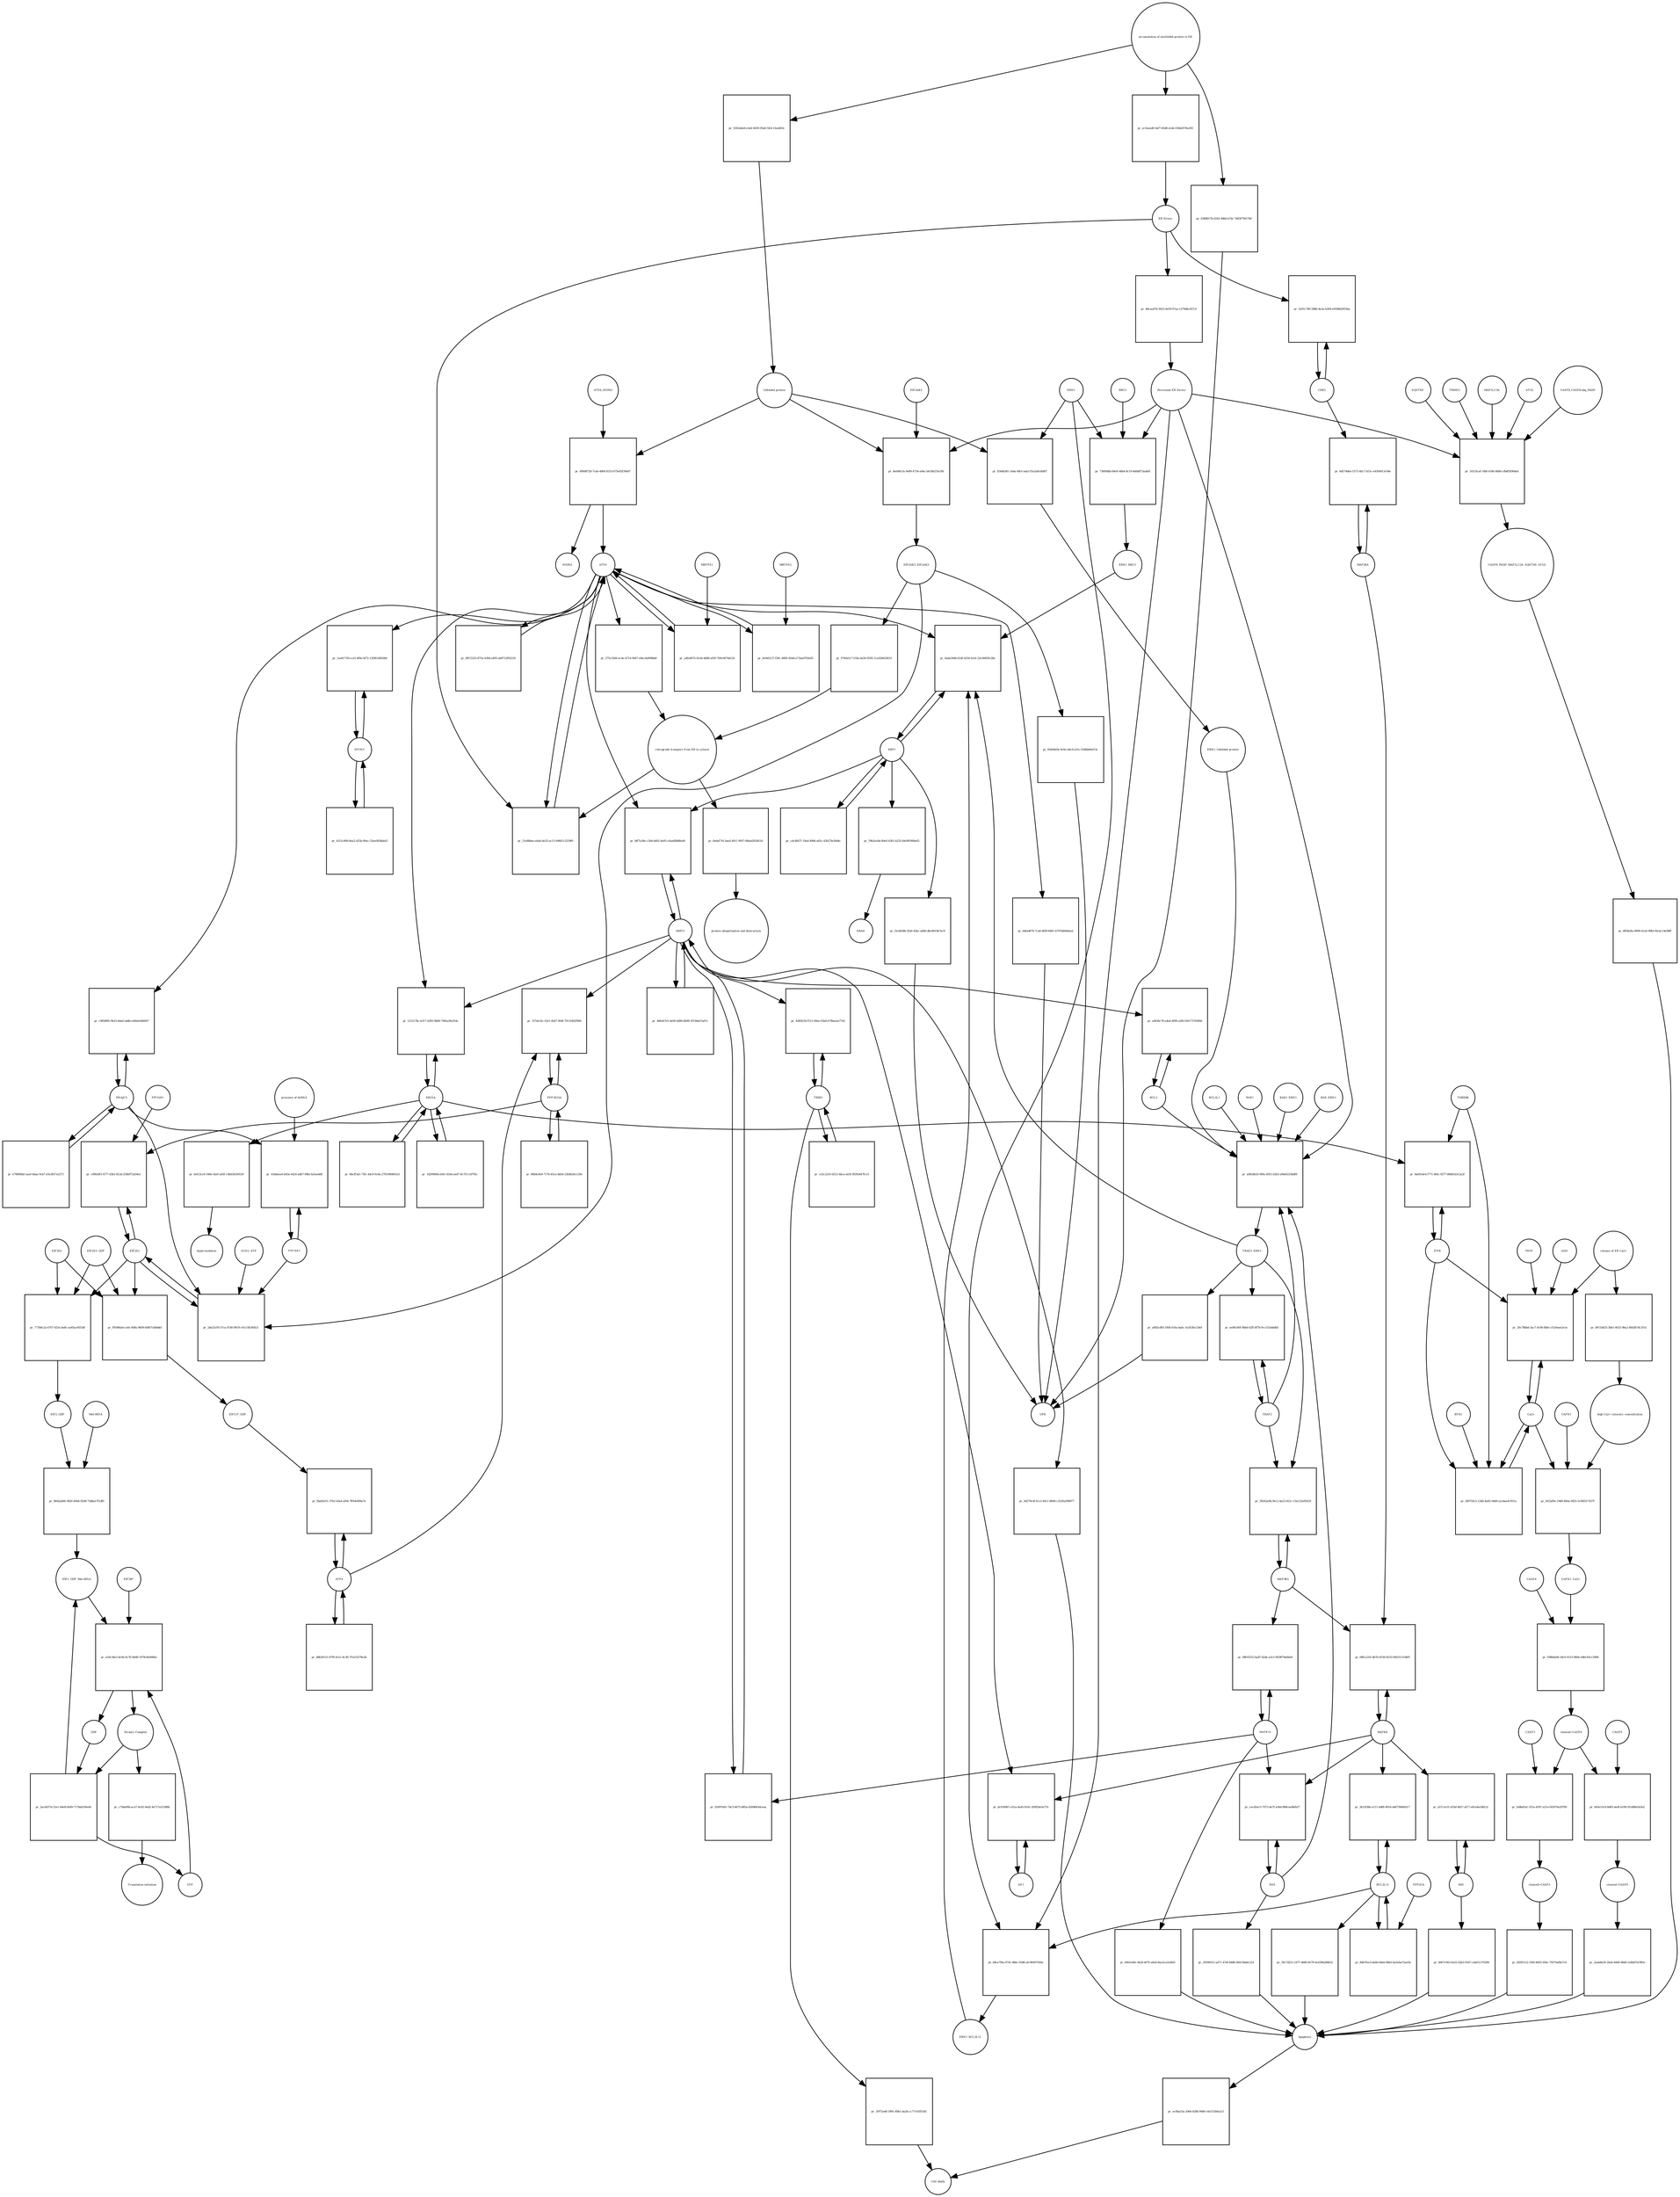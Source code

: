 strict digraph  {
ATF6_HSPA5 [annotation="", bipartite=0, cls=complex, fontsize=4, label=ATF6_HSPA5, shape=circle];
"pr_490d8728-7cda-4800-8333-675e82f304d7" [annotation="", bipartite=1, cls=process, fontsize=4, label="pr_490d8728-7cda-4800-8333-675e82f304d7", shape=square];
ATF6 [annotation="urn_miriam_hgnc.symbol_ATF6", bipartite=0, cls=macromolecule, fontsize=4, label=ATF6, shape=circle];
HSPA5 [annotation="urn_miriam_hgnc.symbol_HSPA5", bipartite=0, cls=macromolecule, fontsize=4, label=HSPA5, shape=circle];
"Unfolded protein" [annotation="", bipartite=0, cls=macromolecule, fontsize=4, label="Unfolded protein", shape=circle];
ERN1 [annotation="urn_miriam_hgnc.symbol_ERN1", bipartite=0, cls=macromolecule, fontsize=4, label=ERN1, shape=circle];
"pr_834db381-1bda-48cf-ada3-f5a2a8cbfd87" [annotation="", bipartite=1, cls=process, fontsize=4, label="pr_834db381-1bda-48cf-ada3-f5a2a8cbfd87", shape=square];
"ERN1_Unfolded protein" [annotation="", bipartite=0, cls=complex, fontsize=4, label="ERN1_Unfolded protein", shape=circle];
EIF2AK3_EIF2AK3 [annotation="", bipartite=0, cls=complex, fontsize=4, label=EIF2AK3_EIF2AK3, shape=circle];
"pr_9749a5c7-f16a-4a56-9595-1ca928d33633" [annotation="", bipartite=1, cls=process, fontsize=4, label="pr_9749a5c7-f16a-4a56-9595-1ca928d33633", shape=square];
"retrograde transport from ER to cytosol" [annotation="", bipartite=0, cls=phenotype, fontsize=4, label="retrograde transport from ER to cytosol", shape=circle];
"pr_273c5266-ac4e-4714-9447-e6ec4a908bb0" [annotation="", bipartite=1, cls=process, fontsize=4, label="pr_273c5266-ac4e-4714-9447-e6ec4a908bb0", shape=square];
"pr_6e6ef741-baaf-4911-9f47-04bad303b516" [annotation="", bipartite=1, cls=process, fontsize=4, label="pr_6e6ef741-baaf-4911-9f47-04bad303b516", shape=square];
"protein ubiquitination and destruction" [annotation="", bipartite=0, cls=phenotype, fontsize=4, label="protein ubiquitination and destruction", shape=circle];
"pr_a0b5db33-69fa-4501-b5b3-a94e6233bdf8" [annotation="", bipartite=1, cls=process, fontsize=4, label="pr_a0b5db33-69fa-4501-b5b3-a94e6233bdf8", shape=square];
TRAF2_ERN1 [annotation="", bipartite=0, cls=complex, fontsize=4, label=TRAF2_ERN1, shape=circle];
BAK1_ERN1 [annotation="", bipartite=0, cls=complex, fontsize=4, label=BAK1_ERN1, shape=circle];
BAX_ERN1 [annotation="", bipartite=0, cls=complex, fontsize=4, label=BAX_ERN1, shape=circle];
BCL2 [annotation="urn_miriam_hgnc.symbol_BCL2", bipartite=0, cls="nucleic acid feature", fontsize=4, label=BCL2, shape=circle];
BCL2L1 [annotation="urn_miriam_hgnc.symbol_BCL2L1", bipartite=0, cls=macromolecule, fontsize=4, label=BCL2L1, shape=circle];
"Persistant ER Stress" [annotation="", bipartite=0, cls=phenotype, fontsize=4, label="Persistant ER Stress", shape=circle];
BAX [annotation="urn_miriam_hgnc.symbol_BAX", bipartite=0, cls=macromolecule, fontsize=4, label=BAX, shape=circle];
BAK1 [annotation="urn_miriam_hgnc.symbol_BAK1", bipartite=0, cls=macromolecule, fontsize=4, label=BAK1, shape=circle];
TRAF2 [annotation="urn_miriam_hgnc.symbol_TRAF2", bipartite=0, cls=macromolecule, fontsize=4, label=TRAF2, shape=circle];
XBP1 [annotation="urn_miriam_hgnc.symbol_XBP1", bipartite=0, cls=macromolecule, fontsize=4, label=XBP1, shape=circle];
"pr_0ada344b-41df-4254-b1ef-22e36659c28e" [annotation="", bipartite=1, cls=process, fontsize=4, label="pr_0ada344b-41df-4254-b1ef-22e36659c28e", shape=square];
ERN1_BBC3 [annotation="", bipartite=0, cls=complex, fontsize=4, label=ERN1_BBC3, shape=circle];
ERN1_BCL2L11 [annotation="", bipartite=0, cls=complex, fontsize=4, label=ERN1_BCL2L11, shape=circle];
"pr_cdc4bf37-19ad-4984-a65c-43b27bcf6d4c" [annotation="", bipartite=1, cls=process, fontsize=4, label="pr_cdc4bf37-19ad-4984-a65c-43b27bcf6d4c", shape=square];
"pr_59b2ecbb-90e0-4301-b235-fde99596be65" [annotation="", bipartite=1, cls=process, fontsize=4, label="pr_59b2ecbb-90e0-4301-b235-fde99596be65", shape=square];
ERAD [annotation="", bipartite=0, cls=phenotype, fontsize=4, label=ERAD, shape=circle];
"pr_f2c6b58b-3fa6-42bc-a6b0-dbc8619b7ac9" [annotation="", bipartite=1, cls=process, fontsize=4, label="pr_f2c6b58b-3fa6-42bc-a6b0-dbc8619b7ac9", shape=square];
UPR [annotation="", bipartite=0, cls=phenotype, fontsize=4, label=UPR, shape=circle];
"pr_ee86140f-9bbd-42ff-8f7b-9cc1f2ebbdb5" [annotation="", bipartite=1, cls=process, fontsize=4, label="pr_ee86140f-9bbd-42ff-8f7b-9cc1f2ebbdb5", shape=square];
MAPK8 [annotation="urn_miriam_hgnc.symbol_MAPK8", bipartite=0, cls=macromolecule, fontsize=4, label=MAPK8, shape=circle];
"pr_68fca316-db7b-4558-8235-f04251310bf9" [annotation="", bipartite=1, cls=process, fontsize=4, label="pr_68fca316-db7b-4558-8235-f04251310bf9", shape=square];
MAP3K4 [annotation="urn_miriam_hgnc.symbol_MAP3K4", bipartite=0, cls=macromolecule, fontsize=4, label=MAP3K4, shape=circle];
MAP3K5 [annotation="urn_miriam_hgnc.symbol_MAP3K5", bipartite=0, cls=macromolecule, fontsize=4, label=MAP3K5, shape=circle];
MAPK14 [annotation="urn_miriam_hgnc.symbol_MAPK14", bipartite=0, cls=macromolecule, fontsize=4, label=MAPK14, shape=circle];
"pr_0801f252-bad7-42de-a3c5-f829f79a6be8" [annotation="", bipartite=1, cls=process, fontsize=4, label="pr_0801f252-bad7-42de-a3c5-f829f79a6be8", shape=square];
"pr_4061e4fe-362d-4070-a6eb-8aa3ca3cbfd3" [annotation="", bipartite=1, cls=process, fontsize=4, label="pr_4061e4fe-362d-4070-a6eb-8aa3ca3cbfd3", shape=square];
Apoptosis [annotation="", bipartite=0, cls=phenotype, fontsize=4, label=Apoptosis, shape=circle];
DDIT3 [annotation="urn_miriam_hgnc.symbol_DDIT3", bipartite=0, cls=macromolecule, fontsize=4, label=DDIT3, shape=circle];
"pr_020976d1-7dc3-4675-865a-d269843dceaa" [annotation="", bipartite=1, cls=process, fontsize=4, label="pr_020976d1-7dc3-4675-865a-d269843dceaa", shape=square];
"pr_9d279c4f-fcc3-4411-8b06-c3230a398977" [annotation="", bipartite=1, cls=process, fontsize=4, label="pr_9d279c4f-fcc3-4411-8b06-c3230a398977", shape=square];
"pr_a9630c7b-a4eb-4f90-a2f6-f5617376569d" [annotation="", bipartite=1, cls=process, fontsize=4, label="pr_a9630c7b-a4eb-4f90-a2f6-f5617376569d", shape=square];
"pr_21e88bee-ebab-4e35-ac15-b96b7c3259f0" [annotation="", bipartite=1, cls=process, fontsize=4, label="pr_21e88bee-ebab-4e35-ac15-b96b7c3259f0", shape=square];
"ER Stress" [annotation="", bipartite=0, cls=phenotype, fontsize=4, label="ER Stress", shape=circle];
"pr_a4fa407e-0ceb-4d88-a05f-709c0874d120" [annotation="", bipartite=1, cls=process, fontsize=4, label="pr_a4fa407e-0ceb-4d88-a05f-709c0874d120", shape=square];
MBTPS1 [annotation="urn_miriam_hgnc.symbol_MBTPS1", bipartite=0, cls=macromolecule, fontsize=4, label=MBTPS1, shape=circle];
"pr_4e9d3127-f39c-4885-85dd-a71bad783e05" [annotation="", bipartite=1, cls=process, fontsize=4, label="pr_4e9d3127-f39c-4885-85dd-a71bad783e05", shape=square];
MBTPS2 [annotation="urn_miriam_hgnc.symbol_MBTPS2", bipartite=0, cls=macromolecule, fontsize=4, label=MBTPS2, shape=circle];
"pr_6ff15325-875a-430d-a495-ab9712f92218" [annotation="", bipartite=1, cls=process, fontsize=4, label="pr_6ff15325-875a-430d-a495-ab9712f92218", shape=square];
"pr_466447e5-4e90-4d96-8b99-1f536eb7ad7e" [annotation="", bipartite=1, cls=process, fontsize=4, label="pr_466447e5-4e90-4d96-8b99-1f536eb7ad7e", shape=square];
"pr_bff7a38e-c29d-4d02-be95-c6aa688d8a46" [annotation="", bipartite=1, cls=process, fontsize=4, label="pr_bff7a38e-c29d-4d02-be95-c6aa688d8a46", shape=square];
EIF2S1 [annotation="urn_miriam_hgnc.symbol_EIF2S1", bipartite=0, cls=macromolecule, fontsize=4, label=EIF2S1, shape=circle];
"pr_2da32cf9-37ca-47d0-9619-c61c58240421" [annotation="", bipartite=1, cls=process, fontsize=4, label="pr_2da32cf9-37ca-47d0-9619-c61c58240421", shape=square];
GCN2_ATP [annotation="", bipartite=0, cls=complex, fontsize=4, label=GCN2_ATP, shape=circle];
EIF2AK2 [annotation="urn_miriam_hgnc.symbol_EIF2AK2", bipartite=0, cls=macromolecule, fontsize=4, label=EIF2AK2, shape=circle];
DNAJC3 [annotation="urn_miriam_hgnc.symbol_DNAJC3", bipartite=0, cls=macromolecule, fontsize=4, label=DNAJC3, shape=circle];
EIF2S2 [annotation="urn_miriam_hgnc.symbol_EIF2S2", bipartite=0, cls=macromolecule, fontsize=4, label=EIF2S2, shape=circle];
"pr_7739dc2a-6707-425e-be8c-ae85acf655df" [annotation="", bipartite=1, cls=process, fontsize=4, label="pr_7739dc2a-6707-425e-be8c-ae85acf655df", shape=square];
EIF2S3_GDP [annotation="", bipartite=0, cls=complex, fontsize=4, label=EIF2S3_GDP, shape=circle];
EIF2_GDP [annotation="", bipartite=0, cls=complex, fontsize=4, label=EIF2_GDP, shape=circle];
"EIF2_GDP_Met-tRNA" [annotation="", bipartite=0, cls=complex, fontsize=4, label="EIF2_GDP_Met-tRNA", shape=circle];
"pr_a50c58e3-bc6b-4c76-b0d8-1979c8e906b2" [annotation="", bipartite=1, cls=process, fontsize=4, label="pr_a50c58e3-bc6b-4c76-b0d8-1979c8e906b2", shape=square];
"Ternary Complex" [annotation="", bipartite=0, cls=complex, fontsize=4, label="Ternary Complex", shape=circle];
"EIF2B*" [annotation="", bipartite=0, cls=complex, fontsize=4, label="EIF2B*", shape=circle];
GTP [annotation="urn_miriam_obo.chebi_CHEBI%3A57600", bipartite=0, cls="simple chemical", fontsize=4, label=GTP, shape=circle];
GDP [annotation="urn_miriam_obo.chebi_CHEBI%3A65180", bipartite=0, cls="simple chemical", fontsize=4, label=GDP, shape=circle];
"pr_2ac4437d-21e1-44e8-9a99-717bab1f6e44" [annotation="", bipartite=1, cls=process, fontsize=4, label="pr_2ac4437d-21e1-44e8-9a99-717bab1f6e44", shape=square];
ATF4 [annotation="urn_miriam_hgnc.symbol_ATF4", bipartite=0, cls=macromolecule, fontsize=4, label=ATF4, shape=circle];
"pr_fba82e51-37b3-43a4-af04-7ff44ef69a7e" [annotation="", bipartite=1, cls=process, fontsize=4, label="pr_fba82e51-37b3-43a4-af04-7ff44ef69a7e", shape=square];
"EIF2-P_GDP" [annotation="", bipartite=0, cls=complex, fontsize=4, label="EIF2-P_GDP", shape=circle];
"pr_48b30131-67f9-41a1-8c3b-7f1a53278e2b" [annotation="", bipartite=1, cls=process, fontsize=4, label="pr_48b30131-67f9-41a1-8c3b-7f1a53278e2b", shape=square];
PPP1R15A [annotation="urn_miriam_hgnc.symbol_PPP1R15A", bipartite=0, cls=macromolecule, fontsize=4, label=PPP1R15A, shape=circle];
"pr_157de32c-f2e1-45d7-904f-7911f402f906" [annotation="", bipartite=1, cls=process, fontsize=4, label="pr_157de32c-f2e1-45d7-904f-7911f402f906", shape=square];
"pr_89b4c8e9-717b-45ca-bb56-23b0b26c129e" [annotation="", bipartite=1, cls=process, fontsize=4, label="pr_89b4c8e9-717b-45ca-bb56-23b0b26c129e", shape=square];
"pr_c70daf6b-aca7-4cd5-9ed2-4a717a51388b" [annotation="", bipartite=1, cls=process, fontsize=4, label="pr_c70daf6b-aca7-4cd5-9ed2-4a717a51388b", shape=square];
"Translation initiation" [annotation="", bipartite=0, cls=phenotype, fontsize=4, label="Translation initiation", shape=circle];
"pr_39262a9b-9ec2-4a23-821c-13a123a95418" [annotation="", bipartite=1, cls=process, fontsize=4, label="pr_39262a9b-9ec2-4a23-821c-13a123a95418", shape=square];
ERO1A [annotation="urn_miriam_hgnc.symbol_ERO1A", bipartite=0, cls=macromolecule, fontsize=4, label=ERO1A, shape=circle];
"pr_121217bc-b317-4395-9b69-79f4a39e254c" [annotation="", bipartite=1, cls=process, fontsize=4, label="pr_121217bc-b317-4395-9b69-79f4a39e254c", shape=square];
"pr_1d209668-e641-41b4-aed7-8c7f1c1d795c" [annotation="", bipartite=1, cls=process, fontsize=4, label="pr_1d209668-e641-41b4-aed7-8c7f1c1d795c", shape=square];
"pr_c09fa9f3-f577-43b3-812d-256b972d34e1" [annotation="", bipartite=1, cls=process, fontsize=4, label="pr_c09fa9f3-f577-43b3-812d-256b972d34e1", shape=square];
EIF2AK1 [annotation="urn_miriam_hgnc.symbol_EIF2AK1", bipartite=0, cls=macromolecule, fontsize=4, label=EIF2AK1, shape=circle];
"pr_cecd2ec5-7073-4a7f-a36d-886cae4bfb37" [annotation="", bipartite=1, cls=process, fontsize=4, label="pr_cecd2ec5-7073-4a7f-a36d-886cae4bfb37", shape=square];
"pr_29398312-ad71-47df-8488-04415bbbc21d" [annotation="", bipartite=1, cls=process, fontsize=4, label="pr_29398312-ad71-47df-8488-04415bbbc21d", shape=square];
"Ca2+" [annotation="urn_miriam_obo.chebi_CHEBI%3A29108", bipartite=0, cls="simple chemical", fontsize=4, label="Ca2+", shape=circle];
"pr_20c78bbd-3ac7-4106-8bfe-cf1a9aee2e1e" [annotation="", bipartite=1, cls=process, fontsize=4, label="pr_20c78bbd-3ac7-4106-8bfe-cf1a9aee2e1e", shape=square];
"release of ER Ca2+" [annotation="", bipartite=0, cls=phenotype, fontsize=4, label="release of ER Ca2+", shape=circle];
ITPR [annotation="urn_miriam_hgnc.symbol_ITPR1|urn_miriam_hgnc.symbol_ITPR2|urn_miriam_hgnc.symbol_ITPR3", bipartite=0, cls=macromolecule, fontsize=4, label=ITPR, shape=circle];
MAM [annotation="", bipartite=0, cls=phenotype, fontsize=4, label=MAM, shape=circle];
s619 [annotation="", bipartite=0, cls=complex, fontsize=4, label=s619, shape=circle];
"pr_6d574deb-5372-4b17-b53c-e4504913c04e" [annotation="", bipartite=1, cls=process, fontsize=4, label="pr_6d574deb-5372-4b17-b53c-e4504913c04e", shape=square];
CDK5 [annotation="urn_miriam_hgnc.symbol_CDK5", bipartite=0, cls=macromolecule, fontsize=4, label=CDK5, shape=circle];
"pr_3e91c780-5886-4a3e-b304-e0598d2955ba" [annotation="", bipartite=1, cls="uncertain process", fontsize=4, label="pr_3e91c780-5886-4a3e-b304-e0598d2955ba", shape=square];
"pr_ec0ba33a-2064-428b-9480-c6e515b0e2c5" [annotation="", bipartite=1, cls=process, fontsize=4, label="pr_ec0ba33a-2064-428b-9480-c6e515b0e2c5", shape=square];
"Cell death" [annotation="", bipartite=0, cls=phenotype, fontsize=4, label="Cell death", shape=circle];
"pr_fd9759c2-124b-4a82-94d9-a1a4ae4c951a" [annotation="", bipartite=1, cls=process, fontsize=4, label="pr_fd9759c2-124b-4a82-94d9-a1a4ae4c951a", shape=square];
TMBIM6 [annotation="urn_miriam_hgnc.symbol_TMBIM6", bipartite=0, cls=macromolecule, fontsize=4, label=TMBIM6, shape=circle];
RYR1 [annotation="urn_miriam_hgnc.symbol_RYR1", bipartite=0, cls=macromolecule, fontsize=4, label=RYR1, shape=circle];
EIF2AK3 [annotation="urn_miriam_hgnc.symbol_EIF2AK3", bipartite=0, cls=macromolecule, fontsize=4, label=EIF2AK3, shape=circle];
"pr_8e048c5a-9e89-4754-a04c-b418b255e3f6" [annotation="", bipartite=1, cls=process, fontsize=4, label="pr_8e048c5a-9e89-4754-a04c-b418b255e3f6", shape=square];
"pr_fe612ce9-546e-42ef-a63f-c4b438160530" [annotation="", bipartite=1, cls=process, fontsize=4, label="pr_fe612ce9-546e-42ef-a63f-c4b438160530", shape=square];
hyperoxidation [annotation="", bipartite=0, cls=phenotype, fontsize=4, label=hyperoxidation, shape=circle];
"pr_6bcff3a5-73fc-44c9-9c8a-27819608031d" [annotation="", bipartite=1, cls=process, fontsize=4, label="pr_6bcff3a5-73fc-44c9-9c8a-27819608031d", shape=square];
"pr_48caed7d-5623-4e59-97aa-1279dfe247c4" [annotation="", bipartite=1, cls=process, fontsize=4, label="pr_48caed7d-5623-4e59-97aa-1279dfe247c4", shape=square];
"CASP8_CASP8-ubq_FADD" [annotation="", bipartite=0, cls=complex, fontsize=4, label="CASP8_CASP8-ubq_FADD", shape=circle];
"pr_10233caf-16bf-4340-8d86-cfbdf3f90deb" [annotation="", bipartite=1, cls=process, fontsize=4, label="pr_10233caf-16bf-4340-8d86-cfbdf3f90deb", shape=square];
"SQSTM1 " [annotation="urn_miriam_hgnc.symbol_SQSTM1", bipartite=0, cls=macromolecule, fontsize=4, label="SQSTM1 ", shape=circle];
CASP8_FADD_MAP1LC3A_SQSTM1_ATG5 [annotation="", bipartite=0, cls=complex, fontsize=4, label=CASP8_FADD_MAP1LC3A_SQSTM1_ATG5, shape=circle];
TRIM13 [annotation="urn_miriam_hgnc.symbol_TRIM13", bipartite=0, cls=macromolecule, fontsize=4, label=TRIM13, shape=circle];
MAP1LC3A [annotation="urn_miriam_hgnc.symbol_MAP1LC3A", bipartite=0, cls=macromolecule, fontsize=4, label=MAP1LC3A, shape=circle];
ATG5 [annotation="urn_miriam_hgnc.symbol_ATG5", bipartite=0, cls=macromolecule, fontsize=4, label=ATG5, shape=circle];
"pr_6ff4b3fa-9099-41a6-99b5-fbcbc14e98ff" [annotation="", bipartite=1, cls=process, fontsize=4, label="pr_6ff4b3fa-9099-41a6-99b5-fbcbc14e98ff", shape=square];
"AP-1" [annotation="urn_miriam_hgnc.symbol_FOS|urn_miriam_hgnc.symbol_FOSB|urn_miriam_hgnc.symbol_FOSL1|urn_miriam_hgnc.symbol_FOSL2|urn_miriam_hgnc.symbol_JUN|urn_miriam_hgnc.symbol_JUNB|urn_miriam_hgnc.symbol_JUND", bipartite=0, cls=macromolecule, fontsize=4, label="AP-1", shape=circle];
"pr_dc9189b7-e51a-4a45-8141-209f2de2e751" [annotation="", bipartite=1, cls=process, fontsize=4, label="pr_dc9189b7-e51a-4a45-8141-209f2de2e751", shape=square];
"pr_41bdeea4-b43e-4424-adb7-89bc3a5ea4d8" [annotation="", bipartite=1, cls=process, fontsize=4, label="pr_41bdeea4-b43e-4424-adb7-89bc3a5ea4d8", shape=square];
"presence of dsRNA" [annotation="", bipartite=0, cls=phenotype, fontsize=4, label="presence of dsRNA", shape=circle];
"Met-tRNA" [annotation="urn_miriam_hgnc_HGNC%3A34779", bipartite=0, cls="nucleic acid feature", fontsize=4, label="Met-tRNA", shape=circle];
"pr_8642ab84-3826-400d-9248-75dbee7f1df0" [annotation="", bipartite=1, cls=process, fontsize=4, label="pr_8642ab84-3826-400d-9248-75dbee7f1df0", shape=square];
"pr_f95466a6-cefe-408a-9609-b0bf7cbbbdef" [annotation="", bipartite=1, cls=process, fontsize=4, label="pr_f95466a6-cefe-408a-9609-b0bf7cbbbdef", shape=square];
"accumulation of misfolded protein in ER" [annotation="", bipartite=0, cls=phenotype, fontsize=4, label="accumulation of misfolded protein in ER", shape=circle];
"pr_5302ebe8-e3a6-4439-95e8-543c13ea603c" [annotation="", bipartite=1, cls=process, fontsize=4, label="pr_5302ebe8-e3a6-4439-95e8-543c13ea603c", shape=square];
"pr_ec5eead0-0af7-45d8-a1de-038a0576e265" [annotation="", bipartite=1, cls=process, fontsize=4, label="pr_ec5eead0-0af7-45d8-a1de-038a0576e265", shape=square];
"pr_6388817b-6182-496d-b7dc-7d93f79417b0" [annotation="", bipartite=1, cls=process, fontsize=4, label="pr_6388817b-6182-496d-b7dc-7d93f79417b0", shape=square];
"pr_05404d3a-9c6e-44c9-a51c-f246b66ef13c" [annotation="", bipartite=1, cls=process, fontsize=4, label="pr_05404d3a-9c6e-44c9-a51c-f246b66ef13c", shape=square];
"pr_a882cd95-1f68-416a-babc-5e263fe124ef" [annotation="", bipartite=1, cls=process, fontsize=4, label="pr_a882cd95-1f68-416a-babc-5e263fe124ef", shape=square];
"pr_b4fad679-7ca8-4f09-8491-b797d4840aed" [annotation="", bipartite=1, cls=process, fontsize=4, label="pr_b4fad679-7ca8-4f09-8491-b797d4840aed", shape=square];
BCL2L11 [annotation="urn_miriam_hgnc.symbol_BCL2L11", bipartite=0, cls=macromolecule, fontsize=4, label=BCL2L11, shape=circle];
"pr_3b13f38e-e111-4df8-901d-ab6739d0d317" [annotation="", bipartite=1, cls=process, fontsize=4, label="pr_3b13f38e-e111-4df8-901d-ab6739d0d317", shape=square];
BID [annotation="urn_miriam_hgnc.symbol_BID", bipartite=0, cls=macromolecule, fontsize=4, label=BID, shape=circle];
"pr_a57c1e31-425d-4827-af17-e61e4a54812c" [annotation="", bipartite=1, cls=process, fontsize=4, label="pr_a57c1e31-425d-4827-af17-e61e4a54812c", shape=square];
"pr_59c7d251-1d77-4680-8579-dc639b288632" [annotation="", bipartite=1, cls=process, fontsize=4, label="pr_59c7d251-1d77-4680-8579-dc639b288632", shape=square];
"pr_4067c043-0a52-42b3-9347-cdaf51370289" [annotation="", bipartite=1, cls=process, fontsize=4, label="pr_4067c043-0a52-42b3-9347-cdaf51370289", shape=square];
"pr_68ce7f4a-9741-486c-9386-afc90497500e" [annotation="", bipartite=1, cls=process, fontsize=4, label="pr_68ce7f4a-9741-486c-9386-afc90497500e", shape=square];
"pr_736f0dbb-84e9-46b4-8c19-6ddd873aab6f" [annotation="", bipartite=1, cls=process, fontsize=4, label="pr_736f0dbb-84e9-46b4-8c19-6ddd873aab6f", shape=square];
BBC3 [annotation="urn_miriam_hgnc.symbol_BBC3", bipartite=0, cls=macromolecule, fontsize=4, label=BBC3, shape=circle];
"pr_84b7fee3-beb0-4deb-86b5-be2eba72ae5b" [annotation="", bipartite=1, cls=process, fontsize=4, label="pr_84b7fee3-beb0-4deb-86b5-be2eba72ae5b", shape=square];
PPP2CA [annotation="urn_miriam_hgnc.symbol_PPP2CA", bipartite=0, cls=macromolecule, fontsize=4, label=PPP2CA, shape=circle];
TRIB3 [annotation="urn_miriam_hgnc.symbol_TRIB3", bipartite=0, cls=macromolecule, fontsize=4, label=TRIB3, shape=circle];
"pr_42ff8230-f513-49ee-93a0-67fbeeee77d1" [annotation="", bipartite=1, cls=process, fontsize=4, label="pr_42ff8230-f513-49ee-93a0-67fbeeee77d1", shape=square];
"pr_ca5c2216-d512-4bca-a63f-f8392447fcc5" [annotation="", bipartite=1, cls=process, fontsize=4, label="pr_ca5c2216-d512-4bca-a63f-f8392447fcc5", shape=square];
"pr_1f972ed6-5991-49b1-ba2b-cc77c02053d5" [annotation="", bipartite=1, cls=process, fontsize=4, label="pr_1f972ed6-5991-49b1-ba2b-cc77c02053d5", shape=square];
"pr_8911b833-3bb1-4633-9ba2-48d3b7dc2f1d" [annotation="", bipartite=1, cls=process, fontsize=4, label="pr_8911b833-3bb1-4633-9ba2-48d3b7dc2f1d", shape=square];
"high Ca2+ cytosolic concentration" [annotation="", bipartite=0, cls=phenotype, fontsize=4, label="high Ca2+ cytosolic concentration", shape=circle];
"pr_c9f60f85-9b33-4da0-addb-e49afe606007" [annotation="", bipartite=1, cls=process, fontsize=4, label="pr_c9f60f85-9b33-4da0-addb-e49afe606007", shape=square];
"pr_e78690bd-1aa0-4daa-9cb7-e5e3657e2371" [annotation="", bipartite=1, cls=process, fontsize=4, label="pr_e78690bd-1aa0-4daa-9cb7-e5e3657e2371", shape=square];
"pr_8a6416e4-f771-4fdc-9277-80b81b3c2a2f" [annotation="", bipartite=1, cls=process, fontsize=4, label="pr_8a6416e4-f771-4fdc-9277-80b81b3c2a2f", shape=square];
CASP4 [annotation="urn_miriam_hgnc.symbol_CASP4", bipartite=0, cls=macromolecule, fontsize=4, label=CASP4, shape=circle];
"pr_9386da0b-3dc0-4153-960e-d46c83cc3908" [annotation="", bipartite=1, cls=process, fontsize=4, label="pr_9386da0b-3dc0-4153-960e-d46c83cc3908", shape=square];
"cleaved~CASP4" [annotation="urn_miriam_hgnc.symbol_CASP4", bipartite=0, cls=macromolecule, fontsize=4, label="cleaved~CASP4", shape=circle];
"CAPN1_Ca2+" [annotation="", bipartite=0, cls=complex, fontsize=4, label="CAPN1_Ca2+", shape=circle];
CASP3 [annotation="urn_miriam_hgnc.symbol_CASP3", bipartite=0, cls=macromolecule, fontsize=4, label=CASP3, shape=circle];
"pr_fa8bd1b1-331a-4597-a21e-f45970a29780" [annotation="", bipartite=1, cls=process, fontsize=4, label="pr_fa8bd1b1-331a-4597-a21e-f45970a29780", shape=square];
"cleaved~CASP3" [annotation="urn_miriam_hgnc.symbol_CASP3", bipartite=0, cls=macromolecule, fontsize=4, label="cleaved~CASP3", shape=circle];
CASP9 [annotation="urn_miriam_hgnc.symbol_CSAP9", bipartite=0, cls=macromolecule, fontsize=4, label=CASP9, shape=circle];
"pr_043e15c0-8d65-4a4f-b199-5f1d88e5b3e2" [annotation="", bipartite=1, cls=process, fontsize=4, label="pr_043e15c0-8d65-4a4f-b199-5f1d88e5b3e2", shape=square];
"cleaved~CASP9" [annotation="urn_miriam_hgnc.symbol_CASP9", bipartite=0, cls=macromolecule, fontsize=4, label="cleaved~CASP9", shape=circle];
CAPN1 [annotation="urn_miriam_hgnc.symbol_CAPN1", bipartite=0, cls=macromolecule, fontsize=4, label=CAPN1, shape=circle];
"pr_fef2af9e-19d0-460a-9435-5c9fd317437f" [annotation="", bipartite=1, cls=process, fontsize=4, label="pr_fef2af9e-19d0-460a-9435-5c9fd317437f", shape=square];
"pr_820f5152-33fd-4003-95bc-79570af8a7c6" [annotation="", bipartite=1, cls=process, fontsize=4, label="pr_820f5152-33fd-4003-95bc-79570af8a7c6", shape=square];
"pr_2aab8a59-26a4-44d9-9bb0-1e8bd7d1983c" [annotation="", bipartite=1, cls=process, fontsize=4, label="pr_2aab8a59-26a4-44d9-9bb0-1e8bd7d1983c", shape=square];
HYOU1 [annotation="urn_miriam_hgnc.symbol_HYOU1", bipartite=0, cls=macromolecule, fontsize=4, label=HYOU1, shape=circle];
"pr_1aa61739-cce5-4f0e-bf72-12f961d8208d" [annotation="", bipartite=1, cls=process, fontsize=4, label="pr_1aa61739-cce5-4f0e-bf72-12f961d8208d", shape=square];
"pr_4312c909-8ea2-425b-90ec-55ee083bda43" [annotation="", bipartite=1, cls=process, fontsize=4, label="pr_4312c909-8ea2-425b-90ec-55ee083bda43", shape=square];
ATF6_HSPA5 -> "pr_490d8728-7cda-4800-8333-675e82f304d7"  [annotation="", interaction_type=consumption];
"pr_490d8728-7cda-4800-8333-675e82f304d7" -> ATF6  [annotation="", interaction_type=production];
"pr_490d8728-7cda-4800-8333-675e82f304d7" -> HSPA5  [annotation="", interaction_type=production];
ATF6 -> "pr_273c5266-ac4e-4714-9447-e6ec4a908bb0"  [annotation="", interaction_type=consumption];
ATF6 -> "pr_0ada344b-41df-4254-b1ef-22e36659c28e"  [annotation="urn_miriam_pubmed_26587781|urn_miriam_pubmed_23430059", interaction_type=catalysis];
ATF6 -> "pr_21e88bee-ebab-4e35-ac15-b96b7c3259f0"  [annotation="", interaction_type=consumption];
ATF6 -> "pr_a4fa407e-0ceb-4d88-a05f-709c0874d120"  [annotation="", interaction_type=consumption];
ATF6 -> "pr_4e9d3127-f39c-4885-85dd-a71bad783e05"  [annotation="", interaction_type=consumption];
ATF6 -> "pr_6ff15325-875a-430d-a495-ab9712f92218"  [annotation="", interaction_type=consumption];
ATF6 -> "pr_bff7a38e-c29d-4d02-be95-c6aa688d8a46"  [annotation="urn_miriam_pubmed_26587781|urn_miriam_pubmed_17991856|urn_miriam_pubmed_28843399", interaction_type=catalysis];
ATF6 -> "pr_121217bc-b317-4395-9b69-79f4a39e254c"  [annotation="urn_miriam_pubmed_23850759|urn_miriam_pubmed_25387528", interaction_type=catalysis];
ATF6 -> "pr_b4fad679-7ca8-4f09-8491-b797d4840aed"  [annotation="", interaction_type=consumption];
ATF6 -> "pr_c9f60f85-9b33-4da0-addb-e49afe606007"  [annotation="urn_miriam_pubmed_12601012|urn_miriam_pubmed_18360008", interaction_type=catalysis];
ATF6 -> "pr_1aa61739-cce5-4f0e-bf72-12f961d8208d"  [annotation=urn_miriam_pubmed_18360008, interaction_type=catalysis];
"Unfolded protein" -> "pr_490d8728-7cda-4800-8333-675e82f304d7"  [annotation="urn_miriam_pubmed_19509052|urn_miriam_pubmed_12847084|urn_miriam_pubmed_23850759", interaction_type=catalysis];
"Unfolded protein" -> "pr_834db381-1bda-48cf-ada3-f5a2a8cbfd87"  [annotation="", interaction_type=consumption];
"Unfolded protein" -> "pr_8e048c5a-9e89-4754-a04c-b418b255e3f6"  [annotation=urn_miriam_pubmed_17991856, interaction_type=catalysis];
ERN1 -> "pr_834db381-1bda-48cf-ada3-f5a2a8cbfd87"  [annotation="", interaction_type=consumption];
ERN1 -> "pr_68ce7f4a-9741-486c-9386-afc90497500e"  [annotation="", interaction_type=consumption];
ERN1 -> "pr_736f0dbb-84e9-46b4-8c19-6ddd873aab6f"  [annotation="", interaction_type=consumption];
"pr_834db381-1bda-48cf-ada3-f5a2a8cbfd87" -> "ERN1_Unfolded protein"  [annotation="", interaction_type=production];
"ERN1_Unfolded protein" -> "pr_a0b5db33-69fa-4501-b5b3-a94e6233bdf8"  [annotation="", interaction_type=consumption];
EIF2AK3_EIF2AK3 -> "pr_9749a5c7-f16a-4a56-9595-1ca928d33633"  [annotation="", interaction_type=consumption];
EIF2AK3_EIF2AK3 -> "pr_2da32cf9-37ca-47d0-9619-c61c58240421"  [annotation="urn_miriam_pubmed_12667446|urn_miriam_pubmed_16246152|urn_miriam_pubmed_12601012|urn_miriam_pubmed_23850759|urn_miriam_pubmed_18360008|urn_miriam_pubmed_26587781", interaction_type=catalysis];
EIF2AK3_EIF2AK3 -> "pr_05404d3a-9c6e-44c9-a51c-f246b66ef13c"  [annotation="", interaction_type=consumption];
"pr_9749a5c7-f16a-4a56-9595-1ca928d33633" -> "retrograde transport from ER to cytosol"  [annotation="", interaction_type=production];
"retrograde transport from ER to cytosol" -> "pr_6e6ef741-baaf-4911-9f47-04bad303b516"  [annotation="", interaction_type=consumption];
"retrograde transport from ER to cytosol" -> "pr_21e88bee-ebab-4e35-ac15-b96b7c3259f0"  [annotation="urn_miriam_pubmed_18360008|urn_miriam_pubmed_17991856|urn_miriam_pubmed_26587781|urn_miriam_pubmed_12847084", interaction_type=inhibition];
"pr_273c5266-ac4e-4714-9447-e6ec4a908bb0" -> "retrograde transport from ER to cytosol"  [annotation="", interaction_type=production];
"pr_6e6ef741-baaf-4911-9f47-04bad303b516" -> "protein ubiquitination and destruction"  [annotation="", interaction_type=production];
"pr_a0b5db33-69fa-4501-b5b3-a94e6233bdf8" -> TRAF2_ERN1  [annotation="", interaction_type=production];
TRAF2_ERN1 -> "pr_0ada344b-41df-4254-b1ef-22e36659c28e"  [annotation="urn_miriam_pubmed_26587781|urn_miriam_pubmed_23430059", interaction_type=catalysis];
TRAF2_ERN1 -> "pr_ee86140f-9bbd-42ff-8f7b-9cc1f2ebbdb5"  [annotation=urn_miriam_pubmed_23850759, interaction_type=catalysis];
TRAF2_ERN1 -> "pr_39262a9b-9ec2-4a23-821c-13a123a95418"  [annotation=urn_miriam_pubmed_23850759, interaction_type=catalysis];
TRAF2_ERN1 -> "pr_a882cd95-1f68-416a-babc-5e263fe124ef"  [annotation="", interaction_type=consumption];
BAK1_ERN1 -> "pr_a0b5db33-69fa-4501-b5b3-a94e6233bdf8"  [annotation="urn_miriam_pubmed_23850759|urn_miriam_pubmed_23430059|urn_miriam_pubmed_26587781", interaction_type=catalysis];
BAX_ERN1 -> "pr_a0b5db33-69fa-4501-b5b3-a94e6233bdf8"  [annotation="urn_miriam_pubmed_23850759|urn_miriam_pubmed_23430059|urn_miriam_pubmed_26587781", interaction_type=catalysis];
BCL2 -> "pr_a0b5db33-69fa-4501-b5b3-a94e6233bdf8"  [annotation="urn_miriam_pubmed_23850759|urn_miriam_pubmed_23430059|urn_miriam_pubmed_26587781", interaction_type=inhibition];
BCL2 -> "pr_a9630c7b-a4eb-4f90-a2f6-f5617376569d"  [annotation="", interaction_type=consumption];
BCL2L1 -> "pr_a0b5db33-69fa-4501-b5b3-a94e6233bdf8"  [annotation="urn_miriam_pubmed_23850759|urn_miriam_pubmed_23430059|urn_miriam_pubmed_26587781", interaction_type=inhibition];
"Persistant ER Stress" -> "pr_a0b5db33-69fa-4501-b5b3-a94e6233bdf8"  [annotation="urn_miriam_pubmed_23850759|urn_miriam_pubmed_23430059|urn_miriam_pubmed_26587781", interaction_type=inhibition];
"Persistant ER Stress" -> "pr_8e048c5a-9e89-4754-a04c-b418b255e3f6"  [annotation=urn_miriam_pubmed_17991856, interaction_type=catalysis];
"Persistant ER Stress" -> "pr_10233caf-16bf-4340-8d86-cfbdf3f90deb"  [annotation=urn_miriam_pubmed_17991856, interaction_type=catalysis];
"Persistant ER Stress" -> "pr_68ce7f4a-9741-486c-9386-afc90497500e"  [annotation="urn_miriam_pubmed_23850759|urn_miriam_pubmed_23430059|urn_miriam_pubmed_26587781", interaction_type=inhibition];
"Persistant ER Stress" -> "pr_736f0dbb-84e9-46b4-8c19-6ddd873aab6f"  [annotation="urn_miriam_pubmed_23430059|urn_miriam_pubmed_17991856", interaction_type=inhibition];
BAX -> "pr_a0b5db33-69fa-4501-b5b3-a94e6233bdf8"  [annotation="urn_miriam_pubmed_23850759|urn_miriam_pubmed_23430059|urn_miriam_pubmed_26587781", interaction_type=catalysis];
BAX -> "pr_cecd2ec5-7073-4a7f-a36d-886cae4bfb37"  [annotation="", interaction_type=consumption];
BAX -> "pr_29398312-ad71-47df-8488-04415bbbc21d"  [annotation="", interaction_type=consumption];
BAK1 -> "pr_a0b5db33-69fa-4501-b5b3-a94e6233bdf8"  [annotation="urn_miriam_pubmed_23850759|urn_miriam_pubmed_23430059|urn_miriam_pubmed_26587781", interaction_type=catalysis];
TRAF2 -> "pr_a0b5db33-69fa-4501-b5b3-a94e6233bdf8"  [annotation="", interaction_type=consumption];
TRAF2 -> "pr_ee86140f-9bbd-42ff-8f7b-9cc1f2ebbdb5"  [annotation="", interaction_type=consumption];
TRAF2 -> "pr_39262a9b-9ec2-4a23-821c-13a123a95418"  [annotation=urn_miriam_pubmed_23850759, interaction_type=catalysis];
XBP1 -> "pr_0ada344b-41df-4254-b1ef-22e36659c28e"  [annotation="", interaction_type=consumption];
XBP1 -> "pr_cdc4bf37-19ad-4984-a65c-43b27bcf6d4c"  [annotation="", interaction_type=consumption];
XBP1 -> "pr_59b2ecbb-90e0-4301-b235-fde99596be65"  [annotation="", interaction_type=consumption];
XBP1 -> "pr_f2c6b58b-3fa6-42bc-a6b0-dbc8619b7ac9"  [annotation="", interaction_type=consumption];
XBP1 -> "pr_bff7a38e-c29d-4d02-be95-c6aa688d8a46"  [annotation="urn_miriam_pubmed_26587781|urn_miriam_pubmed_17991856|urn_miriam_pubmed_28843399", interaction_type=catalysis];
"pr_0ada344b-41df-4254-b1ef-22e36659c28e" -> XBP1  [annotation="", interaction_type=production];
ERN1_BBC3 -> "pr_0ada344b-41df-4254-b1ef-22e36659c28e"  [annotation="urn_miriam_pubmed_26587781|urn_miriam_pubmed_23430059", interaction_type=catalysis];
ERN1_BCL2L11 -> "pr_0ada344b-41df-4254-b1ef-22e36659c28e"  [annotation="urn_miriam_pubmed_26587781|urn_miriam_pubmed_23430059", interaction_type=catalysis];
"pr_cdc4bf37-19ad-4984-a65c-43b27bcf6d4c" -> XBP1  [annotation="", interaction_type=production];
"pr_59b2ecbb-90e0-4301-b235-fde99596be65" -> ERAD  [annotation="", interaction_type=production];
"pr_f2c6b58b-3fa6-42bc-a6b0-dbc8619b7ac9" -> UPR  [annotation="", interaction_type=production];
"pr_ee86140f-9bbd-42ff-8f7b-9cc1f2ebbdb5" -> TRAF2  [annotation="", interaction_type=production];
MAPK8 -> "pr_68fca316-db7b-4558-8235-f04251310bf9"  [annotation="", interaction_type=consumption];
MAPK8 -> "pr_cecd2ec5-7073-4a7f-a36d-886cae4bfb37"  [annotation="urn_miriam_pubmed_18191217|urn_miriam_pubmed_23430059", interaction_type=catalysis];
MAPK8 -> "pr_dc9189b7-e51a-4a45-8141-209f2de2e751"  [annotation="urn_miriam_pubmed_26618107|urn_miriam_pubmed_26587781|urn_miriam_pubmed_23850759", interaction_type=catalysis];
MAPK8 -> "pr_3b13f38e-e111-4df8-901d-ab6739d0d317"  [annotation="urn_miriam_pubmed_26018731|urn_miriam_pubmed_23850759", interaction_type=catalysis];
MAPK8 -> "pr_a57c1e31-425d-4827-af17-e61e4a54812c"  [annotation="urn_miriam_pubmed_23430059|urn_miriam_pubmed_11583631", interaction_type=catalysis];
"pr_68fca316-db7b-4558-8235-f04251310bf9" -> MAPK8  [annotation="", interaction_type=production];
MAP3K4 -> "pr_68fca316-db7b-4558-8235-f04251310bf9"  [annotation="urn_miriam_pubmed_18191217|urn_miriam_pubmed_23850759|urn_miriam_pubmed_26587781", interaction_type=catalysis];
MAP3K4 -> "pr_6d574deb-5372-4b17-b53c-e4504913c04e"  [annotation="", interaction_type=consumption];
MAP3K5 -> "pr_68fca316-db7b-4558-8235-f04251310bf9"  [annotation="urn_miriam_pubmed_18191217|urn_miriam_pubmed_23850759|urn_miriam_pubmed_26587781", interaction_type=catalysis];
MAP3K5 -> "pr_0801f252-bad7-42de-a3c5-f829f79a6be8"  [annotation="urn_miriam_pubmed_23850759|urn_miriam_pubmed_12215209", interaction_type=catalysis];
MAP3K5 -> "pr_39262a9b-9ec2-4a23-821c-13a123a95418"  [annotation="", interaction_type=consumption];
MAPK14 -> "pr_0801f252-bad7-42de-a3c5-f829f79a6be8"  [annotation="", interaction_type=consumption];
MAPK14 -> "pr_4061e4fe-362d-4070-a6eb-8aa3ca3cbfd3"  [annotation="", interaction_type=consumption];
MAPK14 -> "pr_020976d1-7dc3-4675-865a-d269843dceaa"  [annotation="urn_miriam_pubmed_23850759|urn_miriam_pubmed_23430059|urn_miriam_pubmed_26137585", interaction_type=catalysis];
MAPK14 -> "pr_cecd2ec5-7073-4a7f-a36d-886cae4bfb37"  [annotation="urn_miriam_pubmed_18191217|urn_miriam_pubmed_23430059", interaction_type=catalysis];
"pr_0801f252-bad7-42de-a3c5-f829f79a6be8" -> MAPK14  [annotation="", interaction_type=production];
"pr_4061e4fe-362d-4070-a6eb-8aa3ca3cbfd3" -> Apoptosis  [annotation="", interaction_type=production];
Apoptosis -> "pr_ec0ba33a-2064-428b-9480-c6e515b0e2c5"  [annotation="", interaction_type=consumption];
DDIT3 -> "pr_020976d1-7dc3-4675-865a-d269843dceaa"  [annotation="", interaction_type=consumption];
DDIT3 -> "pr_9d279c4f-fcc3-4411-8b06-c3230a398977"  [annotation="", interaction_type=consumption];
DDIT3 -> "pr_a9630c7b-a4eb-4f90-a2f6-f5617376569d"  [annotation="urn_miriam_pubmed_30662442|urn_miriam_pubmed_23850759", interaction_type=inhibition];
DDIT3 -> "pr_466447e5-4e90-4d96-8b99-1f536eb7ad7e"  [annotation="", interaction_type=consumption];
DDIT3 -> "pr_bff7a38e-c29d-4d02-be95-c6aa688d8a46"  [annotation="", interaction_type=consumption];
DDIT3 -> "pr_157de32c-f2e1-45d7-904f-7911f402f906"  [annotation="urn_miriam_pubmed_23850759|urn_miriam_pubmed_31638256", interaction_type=catalysis];
DDIT3 -> "pr_121217bc-b317-4395-9b69-79f4a39e254c"  [annotation="urn_miriam_pubmed_23850759|urn_miriam_pubmed_25387528", interaction_type=catalysis];
DDIT3 -> "pr_dc9189b7-e51a-4a45-8141-209f2de2e751"  [annotation="urn_miriam_pubmed_26618107|urn_miriam_pubmed_26587781|urn_miriam_pubmed_23850759", interaction_type=catalysis];
DDIT3 -> "pr_42ff8230-f513-49ee-93a0-67fbeeee77d1"  [annotation="urn_miriam_pubmed_23430059|urn_miriam_pubmed_18940792", interaction_type=catalysis];
"pr_020976d1-7dc3-4675-865a-d269843dceaa" -> DDIT3  [annotation="", interaction_type=production];
"pr_9d279c4f-fcc3-4411-8b06-c3230a398977" -> Apoptosis  [annotation="", interaction_type=production];
"pr_a9630c7b-a4eb-4f90-a2f6-f5617376569d" -> BCL2  [annotation="", interaction_type=production];
"pr_21e88bee-ebab-4e35-ac15-b96b7c3259f0" -> ATF6  [annotation="", interaction_type=production];
"ER Stress" -> "pr_21e88bee-ebab-4e35-ac15-b96b7c3259f0"  [annotation="urn_miriam_pubmed_18360008|urn_miriam_pubmed_17991856|urn_miriam_pubmed_26587781|urn_miriam_pubmed_12847084", interaction_type=catalysis];
"ER Stress" -> "pr_3e91c780-5886-4a3e-b304-e0598d2955ba"  [annotation=urn_miriam_pubmed_22388889, interaction_type=catalysis];
"ER Stress" -> "pr_48caed7d-5623-4e59-97aa-1279dfe247c4"  [annotation="", interaction_type=consumption];
"pr_a4fa407e-0ceb-4d88-a05f-709c0874d120" -> ATF6  [annotation="", interaction_type=production];
MBTPS1 -> "pr_a4fa407e-0ceb-4d88-a05f-709c0874d120"  [annotation="urn_miriam_pubmed_18360008|urn_miriam_pubmed_17991856|urn_miriam_pubmed_26587781|urn_miriam_pubmed_23850759", interaction_type=catalysis];
"pr_4e9d3127-f39c-4885-85dd-a71bad783e05" -> ATF6  [annotation="", interaction_type=production];
MBTPS2 -> "pr_4e9d3127-f39c-4885-85dd-a71bad783e05"  [annotation="urn_miriam_pubmed_23850759|urn_miriam_pubmed_26587781|urn_miriam_pubmed_17991856|urn_miriam_pubmed_18360008", interaction_type=catalysis];
"pr_6ff15325-875a-430d-a495-ab9712f92218" -> ATF6  [annotation="", interaction_type=production];
"pr_466447e5-4e90-4d96-8b99-1f536eb7ad7e" -> DDIT3  [annotation="", interaction_type=production];
"pr_bff7a38e-c29d-4d02-be95-c6aa688d8a46" -> DDIT3  [annotation="", interaction_type=production];
EIF2S1 -> "pr_2da32cf9-37ca-47d0-9619-c61c58240421"  [annotation="", interaction_type=consumption];
EIF2S1 -> "pr_7739dc2a-6707-425e-be8c-ae85acf655df"  [annotation="", interaction_type=consumption];
EIF2S1 -> "pr_c09fa9f3-f577-43b3-812d-256b972d34e1"  [annotation="", interaction_type=consumption];
EIF2S1 -> "pr_f95466a6-cefe-408a-9609-b0bf7cbbbdef"  [annotation="", interaction_type=consumption];
"pr_2da32cf9-37ca-47d0-9619-c61c58240421" -> EIF2S1  [annotation="", interaction_type=production];
GCN2_ATP -> "pr_2da32cf9-37ca-47d0-9619-c61c58240421"  [annotation="urn_miriam_pubmed_12667446|urn_miriam_pubmed_16246152|urn_miriam_pubmed_12601012|urn_miriam_pubmed_23850759|urn_miriam_pubmed_18360008|urn_miriam_pubmed_26587781", interaction_type=catalysis];
EIF2AK2 -> "pr_2da32cf9-37ca-47d0-9619-c61c58240421"  [annotation="urn_miriam_pubmed_12667446|urn_miriam_pubmed_16246152|urn_miriam_pubmed_12601012|urn_miriam_pubmed_23850759|urn_miriam_pubmed_18360008|urn_miriam_pubmed_26587781", interaction_type=catalysis];
EIF2AK2 -> "pr_41bdeea4-b43e-4424-adb7-89bc3a5ea4d8"  [annotation="", interaction_type=consumption];
DNAJC3 -> "pr_2da32cf9-37ca-47d0-9619-c61c58240421"  [annotation="urn_miriam_pubmed_12667446|urn_miriam_pubmed_16246152|urn_miriam_pubmed_12601012|urn_miriam_pubmed_23850759|urn_miriam_pubmed_18360008|urn_miriam_pubmed_26587781", interaction_type=inhibition];
DNAJC3 -> "pr_41bdeea4-b43e-4424-adb7-89bc3a5ea4d8"  [annotation="urn_miriam_pubmed_12601012|urn_miriam_pubmed_26587781|urn_miriam_pubmed_23850759", interaction_type=inhibition];
DNAJC3 -> "pr_c9f60f85-9b33-4da0-addb-e49afe606007"  [annotation="", interaction_type=consumption];
DNAJC3 -> "pr_e78690bd-1aa0-4daa-9cb7-e5e3657e2371"  [annotation="", interaction_type=consumption];
EIF2S2 -> "pr_7739dc2a-6707-425e-be8c-ae85acf655df"  [annotation="", interaction_type=consumption];
EIF2S2 -> "pr_f95466a6-cefe-408a-9609-b0bf7cbbbdef"  [annotation="", interaction_type=consumption];
"pr_7739dc2a-6707-425e-be8c-ae85acf655df" -> EIF2_GDP  [annotation="", interaction_type=production];
EIF2S3_GDP -> "pr_7739dc2a-6707-425e-be8c-ae85acf655df"  [annotation="", interaction_type=consumption];
EIF2S3_GDP -> "pr_f95466a6-cefe-408a-9609-b0bf7cbbbdef"  [annotation="", interaction_type=consumption];
EIF2_GDP -> "pr_8642ab84-3826-400d-9248-75dbee7f1df0"  [annotation="", interaction_type=consumption];
"EIF2_GDP_Met-tRNA" -> "pr_a50c58e3-bc6b-4c76-b0d8-1979c8e906b2"  [annotation="", interaction_type=consumption];
"pr_a50c58e3-bc6b-4c76-b0d8-1979c8e906b2" -> "Ternary Complex"  [annotation="", interaction_type=production];
"pr_a50c58e3-bc6b-4c76-b0d8-1979c8e906b2" -> GDP  [annotation="", interaction_type=production];
"Ternary Complex" -> "pr_2ac4437d-21e1-44e8-9a99-717bab1f6e44"  [annotation="", interaction_type=consumption];
"Ternary Complex" -> "pr_c70daf6b-aca7-4cd5-9ed2-4a717a51388b"  [annotation="", interaction_type=consumption];
"EIF2B*" -> "pr_a50c58e3-bc6b-4c76-b0d8-1979c8e906b2"  [annotation="urn_miriam_pubmed_23850759|urn_miriam_pubmed_16246152", interaction_type=catalysis];
GTP -> "pr_a50c58e3-bc6b-4c76-b0d8-1979c8e906b2"  [annotation="", interaction_type=consumption];
GDP -> "pr_2ac4437d-21e1-44e8-9a99-717bab1f6e44"  [annotation="", interaction_type=consumption];
"pr_2ac4437d-21e1-44e8-9a99-717bab1f6e44" -> "EIF2_GDP_Met-tRNA"  [annotation="", interaction_type=production];
"pr_2ac4437d-21e1-44e8-9a99-717bab1f6e44" -> GTP  [annotation="", interaction_type=production];
ATF4 -> "pr_fba82e51-37b3-43a4-af04-7ff44ef69a7e"  [annotation="", interaction_type=consumption];
ATF4 -> "pr_48b30131-67f9-41a1-8c3b-7f1a53278e2b"  [annotation="", interaction_type=consumption];
ATF4 -> "pr_157de32c-f2e1-45d7-904f-7911f402f906"  [annotation="urn_miriam_pubmed_23850759|urn_miriam_pubmed_31638256", interaction_type=catalysis];
"pr_fba82e51-37b3-43a4-af04-7ff44ef69a7e" -> ATF4  [annotation="", interaction_type=production];
"EIF2-P_GDP" -> "pr_fba82e51-37b3-43a4-af04-7ff44ef69a7e"  [annotation="urn_miriam_pubmed_15277680|urn_miriam_pubmed_16246152|urn_miriam_pubmed_23850759", interaction_type=catalysis];
"pr_48b30131-67f9-41a1-8c3b-7f1a53278e2b" -> ATF4  [annotation="", interaction_type=production];
PPP1R15A -> "pr_157de32c-f2e1-45d7-904f-7911f402f906"  [annotation="", interaction_type=consumption];
PPP1R15A -> "pr_89b4c8e9-717b-45ca-bb56-23b0b26c129e"  [annotation="", interaction_type=consumption];
PPP1R15A -> "pr_c09fa9f3-f577-43b3-812d-256b972d34e1"  [annotation="urn_miriam_pubmed_23850759|urn_miriam_pubmed_12667446|urn_miriam_pubmed_16246152|urn_miriam_pubmed_12601012", interaction_type=catalysis];
"pr_157de32c-f2e1-45d7-904f-7911f402f906" -> PPP1R15A  [annotation="", interaction_type=production];
"pr_89b4c8e9-717b-45ca-bb56-23b0b26c129e" -> PPP1R15A  [annotation="", interaction_type=production];
"pr_c70daf6b-aca7-4cd5-9ed2-4a717a51388b" -> "Translation initiation"  [annotation="", interaction_type=production];
"pr_39262a9b-9ec2-4a23-821c-13a123a95418" -> MAP3K5  [annotation="", interaction_type=production];
ERO1A -> "pr_121217bc-b317-4395-9b69-79f4a39e254c"  [annotation="", interaction_type=consumption];
ERO1A -> "pr_1d209668-e641-41b4-aed7-8c7f1c1d795c"  [annotation="", interaction_type=consumption];
ERO1A -> "pr_fe612ce9-546e-42ef-a63f-c4b438160530"  [annotation="", interaction_type=consumption];
ERO1A -> "pr_6bcff3a5-73fc-44c9-9c8a-27819608031d"  [annotation="", interaction_type=consumption];
ERO1A -> "pr_8a6416e4-f771-4fdc-9277-80b81b3c2a2f"  [annotation="urn_miriam_pubmed_23850759|urn_miriam_pubmed_23430059", interaction_type=catalysis];
"pr_121217bc-b317-4395-9b69-79f4a39e254c" -> ERO1A  [annotation="", interaction_type=production];
"pr_1d209668-e641-41b4-aed7-8c7f1c1d795c" -> ERO1A  [annotation="", interaction_type=production];
"pr_c09fa9f3-f577-43b3-812d-256b972d34e1" -> EIF2S1  [annotation="", interaction_type=production];
EIF2AK1 -> "pr_c09fa9f3-f577-43b3-812d-256b972d34e1"  [annotation="urn_miriam_pubmed_23850759|urn_miriam_pubmed_12667446|urn_miriam_pubmed_16246152|urn_miriam_pubmed_12601012", interaction_type=catalysis];
"pr_cecd2ec5-7073-4a7f-a36d-886cae4bfb37" -> BAX  [annotation="", interaction_type=production];
"pr_29398312-ad71-47df-8488-04415bbbc21d" -> Apoptosis  [annotation="", interaction_type=production];
"Ca2+" -> "pr_20c78bbd-3ac7-4106-8bfe-cf1a9aee2e1e"  [annotation="", interaction_type=consumption];
"Ca2+" -> "pr_fd9759c2-124b-4a82-94d9-a1a4ae4c951a"  [annotation="", interaction_type=consumption];
"Ca2+" -> "pr_fef2af9e-19d0-460a-9435-5c9fd317437f"  [annotation="", interaction_type=consumption];
"pr_20c78bbd-3ac7-4106-8bfe-cf1a9aee2e1e" -> "Ca2+"  [annotation="", interaction_type=production];
"release of ER Ca2+" -> "pr_20c78bbd-3ac7-4106-8bfe-cf1a9aee2e1e"  [annotation=urn_miriam_pubmed_23850759, interaction_type=catalysis];
"release of ER Ca2+" -> "pr_8911b833-3bb1-4633-9ba2-48d3b7dc2f1d"  [annotation="", interaction_type=consumption];
ITPR -> "pr_20c78bbd-3ac7-4106-8bfe-cf1a9aee2e1e"  [annotation=urn_miriam_pubmed_23850759, interaction_type=catalysis];
ITPR -> "pr_fd9759c2-124b-4a82-94d9-a1a4ae4c951a"  [annotation=urn_miriam_pubmed_23850759, interaction_type=catalysis];
ITPR -> "pr_8a6416e4-f771-4fdc-9277-80b81b3c2a2f"  [annotation="", interaction_type=consumption];
MAM -> "pr_20c78bbd-3ac7-4106-8bfe-cf1a9aee2e1e"  [annotation=urn_miriam_pubmed_23850759, interaction_type=catalysis];
s619 -> "pr_20c78bbd-3ac7-4106-8bfe-cf1a9aee2e1e"  [annotation=urn_miriam_pubmed_23850759, interaction_type=catalysis];
"pr_6d574deb-5372-4b17-b53c-e4504913c04e" -> MAP3K4  [annotation="", interaction_type=production];
CDK5 -> "pr_6d574deb-5372-4b17-b53c-e4504913c04e"  [annotation=urn_miriam_pubmed_22388889, interaction_type=catalysis];
CDK5 -> "pr_3e91c780-5886-4a3e-b304-e0598d2955ba"  [annotation="", interaction_type=consumption];
"pr_3e91c780-5886-4a3e-b304-e0598d2955ba" -> CDK5  [annotation="", interaction_type=production];
"pr_ec0ba33a-2064-428b-9480-c6e515b0e2c5" -> "Cell death"  [annotation="", interaction_type=production];
"pr_fd9759c2-124b-4a82-94d9-a1a4ae4c951a" -> "Ca2+"  [annotation="", interaction_type=production];
TMBIM6 -> "pr_fd9759c2-124b-4a82-94d9-a1a4ae4c951a"  [annotation=urn_miriam_pubmed_23850759, interaction_type=catalysis];
TMBIM6 -> "pr_8a6416e4-f771-4fdc-9277-80b81b3c2a2f"  [annotation="urn_miriam_pubmed_23850759|urn_miriam_pubmed_23430059", interaction_type=catalysis];
RYR1 -> "pr_fd9759c2-124b-4a82-94d9-a1a4ae4c951a"  [annotation=urn_miriam_pubmed_23850759, interaction_type=catalysis];
EIF2AK3 -> "pr_8e048c5a-9e89-4754-a04c-b418b255e3f6"  [annotation="", interaction_type=consumption];
"pr_8e048c5a-9e89-4754-a04c-b418b255e3f6" -> EIF2AK3_EIF2AK3  [annotation="", interaction_type=production];
"pr_fe612ce9-546e-42ef-a63f-c4b438160530" -> hyperoxidation  [annotation="", interaction_type=production];
"pr_6bcff3a5-73fc-44c9-9c8a-27819608031d" -> ERO1A  [annotation="", interaction_type=production];
"pr_48caed7d-5623-4e59-97aa-1279dfe247c4" -> "Persistant ER Stress"  [annotation="", interaction_type=production];
"CASP8_CASP8-ubq_FADD" -> "pr_10233caf-16bf-4340-8d86-cfbdf3f90deb"  [annotation="", interaction_type=consumption];
"pr_10233caf-16bf-4340-8d86-cfbdf3f90deb" -> CASP8_FADD_MAP1LC3A_SQSTM1_ATG5  [annotation="", interaction_type=production];
"SQSTM1 " -> "pr_10233caf-16bf-4340-8d86-cfbdf3f90deb"  [annotation="", interaction_type=consumption];
CASP8_FADD_MAP1LC3A_SQSTM1_ATG5 -> "pr_6ff4b3fa-9099-41a6-99b5-fbcbc14e98ff"  [annotation="", interaction_type=consumption];
TRIM13 -> "pr_10233caf-16bf-4340-8d86-cfbdf3f90deb"  [annotation=urn_miriam_pubmed_17991856, interaction_type=catalysis];
MAP1LC3A -> "pr_10233caf-16bf-4340-8d86-cfbdf3f90deb"  [annotation="", interaction_type=consumption];
ATG5 -> "pr_10233caf-16bf-4340-8d86-cfbdf3f90deb"  [annotation="", interaction_type=consumption];
"pr_6ff4b3fa-9099-41a6-99b5-fbcbc14e98ff" -> Apoptosis  [annotation="", interaction_type=production];
"AP-1" -> "pr_dc9189b7-e51a-4a45-8141-209f2de2e751"  [annotation="", interaction_type=consumption];
"pr_dc9189b7-e51a-4a45-8141-209f2de2e751" -> "AP-1"  [annotation="", interaction_type=production];
"pr_41bdeea4-b43e-4424-adb7-89bc3a5ea4d8" -> EIF2AK2  [annotation="", interaction_type=production];
"presence of dsRNA" -> "pr_41bdeea4-b43e-4424-adb7-89bc3a5ea4d8"  [annotation="urn_miriam_pubmed_12601012|urn_miriam_pubmed_26587781|urn_miriam_pubmed_23850759", interaction_type=catalysis];
"Met-tRNA" -> "pr_8642ab84-3826-400d-9248-75dbee7f1df0"  [annotation="", interaction_type=consumption];
"pr_8642ab84-3826-400d-9248-75dbee7f1df0" -> "EIF2_GDP_Met-tRNA"  [annotation="", interaction_type=production];
"pr_f95466a6-cefe-408a-9609-b0bf7cbbbdef" -> "EIF2-P_GDP"  [annotation="", interaction_type=production];
"accumulation of misfolded protein in ER" -> "pr_5302ebe8-e3a6-4439-95e8-543c13ea603c"  [annotation="", interaction_type=consumption];
"accumulation of misfolded protein in ER" -> "pr_ec5eead0-0af7-45d8-a1de-038a0576e265"  [annotation="", interaction_type=consumption];
"accumulation of misfolded protein in ER" -> "pr_6388817b-6182-496d-b7dc-7d93f79417b0"  [annotation="", interaction_type=consumption];
"pr_5302ebe8-e3a6-4439-95e8-543c13ea603c" -> "Unfolded protein"  [annotation="", interaction_type=production];
"pr_ec5eead0-0af7-45d8-a1de-038a0576e265" -> "ER Stress"  [annotation="", interaction_type=production];
"pr_6388817b-6182-496d-b7dc-7d93f79417b0" -> UPR  [annotation="", interaction_type=production];
"pr_05404d3a-9c6e-44c9-a51c-f246b66ef13c" -> UPR  [annotation="", interaction_type=production];
"pr_a882cd95-1f68-416a-babc-5e263fe124ef" -> UPR  [annotation="", interaction_type=production];
"pr_b4fad679-7ca8-4f09-8491-b797d4840aed" -> UPR  [annotation="", interaction_type=production];
BCL2L11 -> "pr_3b13f38e-e111-4df8-901d-ab6739d0d317"  [annotation="", interaction_type=consumption];
BCL2L11 -> "pr_59c7d251-1d77-4680-8579-dc639b288632"  [annotation="", interaction_type=consumption];
BCL2L11 -> "pr_68ce7f4a-9741-486c-9386-afc90497500e"  [annotation="", interaction_type=consumption];
BCL2L11 -> "pr_84b7fee3-beb0-4deb-86b5-be2eba72ae5b"  [annotation="", interaction_type=consumption];
"pr_3b13f38e-e111-4df8-901d-ab6739d0d317" -> BCL2L11  [annotation="", interaction_type=production];
BID -> "pr_a57c1e31-425d-4827-af17-e61e4a54812c"  [annotation="", interaction_type=consumption];
BID -> "pr_4067c043-0a52-42b3-9347-cdaf51370289"  [annotation="", interaction_type=consumption];
"pr_a57c1e31-425d-4827-af17-e61e4a54812c" -> BID  [annotation="", interaction_type=production];
"pr_59c7d251-1d77-4680-8579-dc639b288632" -> Apoptosis  [annotation="", interaction_type=production];
"pr_4067c043-0a52-42b3-9347-cdaf51370289" -> Apoptosis  [annotation="", interaction_type=production];
"pr_68ce7f4a-9741-486c-9386-afc90497500e" -> ERN1_BCL2L11  [annotation="", interaction_type=production];
"pr_736f0dbb-84e9-46b4-8c19-6ddd873aab6f" -> ERN1_BBC3  [annotation="", interaction_type=production];
BBC3 -> "pr_736f0dbb-84e9-46b4-8c19-6ddd873aab6f"  [annotation="", interaction_type=consumption];
"pr_84b7fee3-beb0-4deb-86b5-be2eba72ae5b" -> BCL2L11  [annotation="", interaction_type=production];
PPP2CA -> "pr_84b7fee3-beb0-4deb-86b5-be2eba72ae5b"  [annotation="urn_miriam_pubmed_23850759|urn_miriam_pubmed_23430059", interaction_type=catalysis];
TRIB3 -> "pr_42ff8230-f513-49ee-93a0-67fbeeee77d1"  [annotation="", interaction_type=consumption];
TRIB3 -> "pr_ca5c2216-d512-4bca-a63f-f8392447fcc5"  [annotation="", interaction_type=consumption];
TRIB3 -> "pr_1f972ed6-5991-49b1-ba2b-cc77c02053d5"  [annotation="", interaction_type=consumption];
"pr_42ff8230-f513-49ee-93a0-67fbeeee77d1" -> TRIB3  [annotation="", interaction_type=production];
"pr_ca5c2216-d512-4bca-a63f-f8392447fcc5" -> TRIB3  [annotation="", interaction_type=production];
"pr_1f972ed6-5991-49b1-ba2b-cc77c02053d5" -> "Cell death"  [annotation="", interaction_type=production];
"pr_8911b833-3bb1-4633-9ba2-48d3b7dc2f1d" -> "high Ca2+ cytosolic concentration"  [annotation="", interaction_type=production];
"high Ca2+ cytosolic concentration" -> "pr_fef2af9e-19d0-460a-9435-5c9fd317437f"  [annotation=urn_miriam_pubmed_19931333, interaction_type=catalysis];
"pr_c9f60f85-9b33-4da0-addb-e49afe606007" -> DNAJC3  [annotation="", interaction_type=production];
"pr_e78690bd-1aa0-4daa-9cb7-e5e3657e2371" -> DNAJC3  [annotation="", interaction_type=production];
"pr_8a6416e4-f771-4fdc-9277-80b81b3c2a2f" -> ITPR  [annotation="", interaction_type=production];
CASP4 -> "pr_9386da0b-3dc0-4153-960e-d46c83cc3908"  [annotation="", interaction_type=consumption];
"pr_9386da0b-3dc0-4153-960e-d46c83cc3908" -> "cleaved~CASP4"  [annotation="", interaction_type=production];
"cleaved~CASP4" -> "pr_fa8bd1b1-331a-4597-a21e-f45970a29780"  [annotation="urn_miriam_pubmed_19931333|urn_miriam_pubmed_26618107", interaction_type=catalysis];
"cleaved~CASP4" -> "pr_043e15c0-8d65-4a4f-b199-5f1d88e5b3e2"  [annotation="urn_miriam_pubmed_19931333|urn_miriam_pubmed_26618107", interaction_type=catalysis];
"CAPN1_Ca2+" -> "pr_9386da0b-3dc0-4153-960e-d46c83cc3908"  [annotation=urn_miriam_pubmed_19931333, interaction_type=catalysis];
CASP3 -> "pr_fa8bd1b1-331a-4597-a21e-f45970a29780"  [annotation="", interaction_type=consumption];
"pr_fa8bd1b1-331a-4597-a21e-f45970a29780" -> "cleaved~CASP3"  [annotation="", interaction_type=production];
"cleaved~CASP3" -> "pr_820f5152-33fd-4003-95bc-79570af8a7c6"  [annotation="", interaction_type=consumption];
CASP9 -> "pr_043e15c0-8d65-4a4f-b199-5f1d88e5b3e2"  [annotation="", interaction_type=consumption];
"pr_043e15c0-8d65-4a4f-b199-5f1d88e5b3e2" -> "cleaved~CASP9"  [annotation="", interaction_type=production];
"cleaved~CASP9" -> "pr_2aab8a59-26a4-44d9-9bb0-1e8bd7d1983c"  [annotation="", interaction_type=consumption];
CAPN1 -> "pr_fef2af9e-19d0-460a-9435-5c9fd317437f"  [annotation="", interaction_type=consumption];
"pr_fef2af9e-19d0-460a-9435-5c9fd317437f" -> "CAPN1_Ca2+"  [annotation="", interaction_type=production];
"pr_820f5152-33fd-4003-95bc-79570af8a7c6" -> Apoptosis  [annotation="", interaction_type=production];
"pr_2aab8a59-26a4-44d9-9bb0-1e8bd7d1983c" -> Apoptosis  [annotation="", interaction_type=production];
HYOU1 -> "pr_1aa61739-cce5-4f0e-bf72-12f961d8208d"  [annotation="", interaction_type=consumption];
HYOU1 -> "pr_4312c909-8ea2-425b-90ec-55ee083bda43"  [annotation="", interaction_type=consumption];
"pr_1aa61739-cce5-4f0e-bf72-12f961d8208d" -> HYOU1  [annotation="", interaction_type=production];
"pr_4312c909-8ea2-425b-90ec-55ee083bda43" -> HYOU1  [annotation="", interaction_type=production];
}
